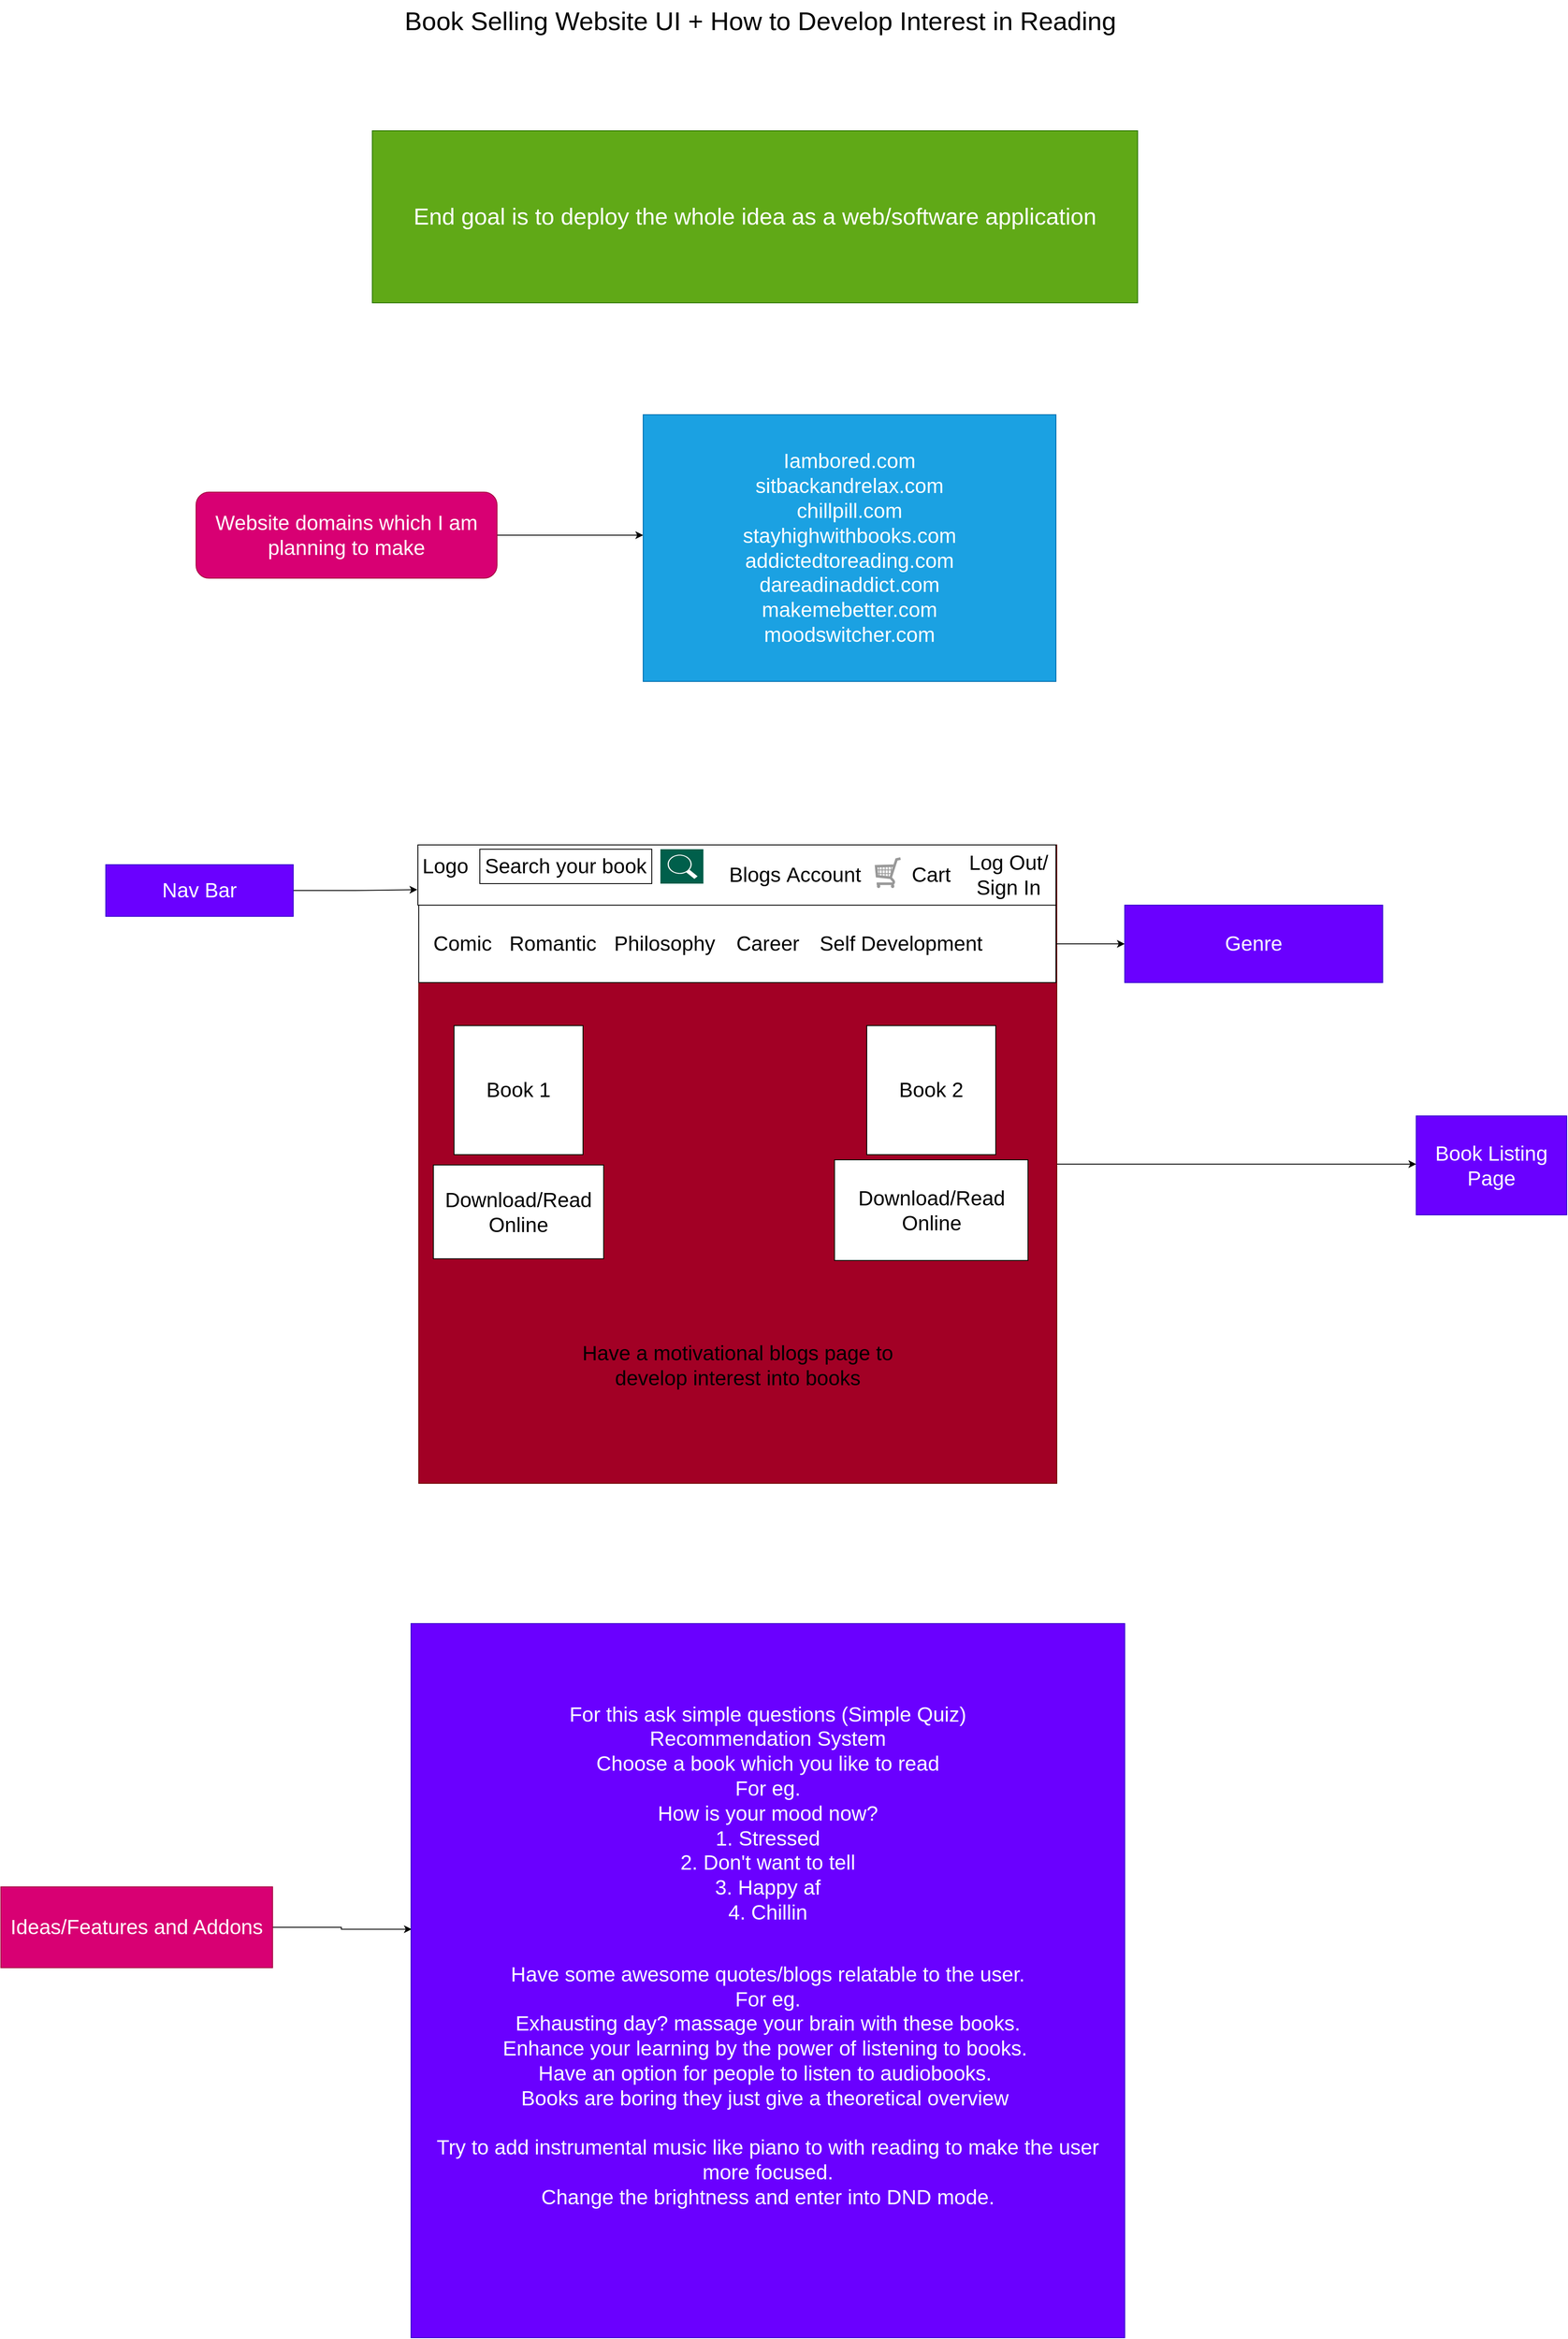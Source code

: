 <mxfile version="20.5.0" type="device"><diagram id="VgQSP-yfKfPiHff0yKcS" name="Page-1"><mxGraphModel dx="2003" dy="2271" grid="0" gridSize="10" guides="1" tooltips="1" connect="1" arrows="1" fold="1" page="0" pageScale="1" pageWidth="1100" pageHeight="850" math="0" shadow="0"><root><mxCell id="0"/><mxCell id="1" parent="0"/><mxCell id="deeEAm5cyGer2rJuxY0K-14" value="" style="edgeStyle=orthogonalEdgeStyle;rounded=0;orthogonalLoop=1;jettySize=auto;html=1;fontSize=24;" parent="1" source="riXDcnUNJQqcICJD2gT_-1" target="deeEAm5cyGer2rJuxY0K-13" edge="1"><mxGeometry relative="1" as="geometry"><Array as="points"><mxPoint x="1109" y="71"/><mxPoint x="1109" y="71"/></Array></mxGeometry></mxCell><mxCell id="riXDcnUNJQqcICJD2gT_-1" value="" style="whiteSpace=wrap;html=1;aspect=fixed;fillColor=#a20025;fontColor=#ffffff;strokeColor=#6F0000;" parent="1" vertex="1"><mxGeometry x="59" y="-300" width="742" height="742" as="geometry"/></mxCell><mxCell id="riXDcnUNJQqcICJD2gT_-2" value="Book Selling Website UI + How to Develop Interest in Reading&amp;nbsp;" style="text;html=1;align=center;verticalAlign=middle;resizable=0;points=[];autosize=1;strokeColor=none;fillColor=none;fontSize=30;" parent="1" vertex="1"><mxGeometry x="33" y="-1282" width="854" height="48" as="geometry"/></mxCell><mxCell id="riXDcnUNJQqcICJD2gT_-11" value="" style="rounded=0;whiteSpace=wrap;html=1;fontSize=24;" parent="1" vertex="1"><mxGeometry x="58" y="-300" width="742" height="70" as="geometry"/></mxCell><mxCell id="riXDcnUNJQqcICJD2gT_-12" value="Search your book" style="rounded=0;whiteSpace=wrap;html=1;fontSize=24;" parent="1" vertex="1"><mxGeometry x="130" y="-295" width="200" height="40" as="geometry"/></mxCell><mxCell id="riXDcnUNJQqcICJD2gT_-14" value="" style="sketch=0;pointerEvents=1;shadow=0;dashed=0;html=1;strokeColor=none;fillColor=#005F4B;labelPosition=center;verticalLabelPosition=bottom;verticalAlign=top;align=center;outlineConnect=0;shape=mxgraph.veeam2.magnifying_glass;fontSize=24;" parent="1" vertex="1"><mxGeometry x="340" y="-295" width="50" height="40" as="geometry"/></mxCell><mxCell id="riXDcnUNJQqcICJD2gT_-16" value="Logo" style="text;html=1;strokeColor=none;fillColor=none;align=center;verticalAlign=middle;whiteSpace=wrap;rounded=0;fontSize=24;" parent="1" vertex="1"><mxGeometry x="60" y="-290" width="60" height="30" as="geometry"/></mxCell><mxCell id="riXDcnUNJQqcICJD2gT_-20" value="Account" style="text;html=1;strokeColor=none;fillColor=none;align=center;verticalAlign=middle;whiteSpace=wrap;rounded=0;fontSize=24;" parent="1" vertex="1"><mxGeometry x="480" y="-280" width="100" height="30" as="geometry"/></mxCell><mxCell id="riXDcnUNJQqcICJD2gT_-23" value="Log Out/&lt;br&gt;Sign In" style="text;html=1;strokeColor=none;fillColor=none;align=center;verticalAlign=middle;whiteSpace=wrap;rounded=0;fontSize=24;" parent="1" vertex="1"><mxGeometry x="680" y="-280" width="130" height="30" as="geometry"/></mxCell><mxCell id="riXDcnUNJQqcICJD2gT_-24" style="edgeStyle=orthogonalEdgeStyle;rounded=0;orthogonalLoop=1;jettySize=auto;html=1;exitX=0.5;exitY=1;exitDx=0;exitDy=0;fontSize=24;" parent="1" source="riXDcnUNJQqcICJD2gT_-12" target="riXDcnUNJQqcICJD2gT_-12" edge="1"><mxGeometry relative="1" as="geometry"/></mxCell><mxCell id="riXDcnUNJQqcICJD2gT_-26" value="" style="whiteSpace=wrap;html=1;aspect=fixed;fontSize=24;" parent="1" vertex="1"><mxGeometry x="100" y="-90" width="150" height="150" as="geometry"/></mxCell><mxCell id="riXDcnUNJQqcICJD2gT_-30" value="" style="whiteSpace=wrap;html=1;aspect=fixed;fontSize=24;" parent="1" vertex="1"><mxGeometry x="580" y="-90" width="150" height="150" as="geometry"/></mxCell><mxCell id="riXDcnUNJQqcICJD2gT_-32" value="Book 1" style="text;html=1;strokeColor=none;fillColor=none;align=center;verticalAlign=middle;whiteSpace=wrap;rounded=0;fontSize=24;" parent="1" vertex="1"><mxGeometry x="130" y="-30" width="90" height="30" as="geometry"/></mxCell><mxCell id="riXDcnUNJQqcICJD2gT_-33" value="Book 2&lt;br&gt;" style="text;html=1;strokeColor=none;fillColor=none;align=center;verticalAlign=middle;whiteSpace=wrap;rounded=0;fontSize=24;" parent="1" vertex="1"><mxGeometry x="595" y="-30" width="120" height="30" as="geometry"/></mxCell><mxCell id="deeEAm5cyGer2rJuxY0K-8" value="" style="edgeStyle=orthogonalEdgeStyle;rounded=0;orthogonalLoop=1;jettySize=auto;html=1;fontSize=24;" parent="1" source="riXDcnUNJQqcICJD2gT_-43" target="deeEAm5cyGer2rJuxY0K-7" edge="1"><mxGeometry relative="1" as="geometry"/></mxCell><mxCell id="riXDcnUNJQqcICJD2gT_-43" value="" style="rounded=0;whiteSpace=wrap;html=1;fontSize=24;" parent="1" vertex="1"><mxGeometry x="59" y="-230" width="741" height="90" as="geometry"/></mxCell><mxCell id="riXDcnUNJQqcICJD2gT_-44" value="Comic" style="text;html=1;strokeColor=none;fillColor=none;align=center;verticalAlign=middle;whiteSpace=wrap;rounded=0;fontSize=24;" parent="1" vertex="1"><mxGeometry x="70" y="-200" width="80" height="30" as="geometry"/></mxCell><mxCell id="riXDcnUNJQqcICJD2gT_-45" value="Romantic" style="text;html=1;strokeColor=none;fillColor=none;align=center;verticalAlign=middle;whiteSpace=wrap;rounded=0;fontSize=24;" parent="1" vertex="1"><mxGeometry x="160" y="-200" width="110" height="30" as="geometry"/></mxCell><mxCell id="riXDcnUNJQqcICJD2gT_-46" value="Philosophy" style="text;html=1;strokeColor=none;fillColor=none;align=center;verticalAlign=middle;whiteSpace=wrap;rounded=0;fontSize=24;" parent="1" vertex="1"><mxGeometry x="280" y="-200" width="130" height="30" as="geometry"/></mxCell><mxCell id="riXDcnUNJQqcICJD2gT_-47" value="Career" style="text;html=1;strokeColor=none;fillColor=none;align=center;verticalAlign=middle;whiteSpace=wrap;rounded=0;fontSize=24;" parent="1" vertex="1"><mxGeometry x="410" y="-200" width="110" height="30" as="geometry"/></mxCell><mxCell id="riXDcnUNJQqcICJD2gT_-48" value="Self Development" style="text;html=1;strokeColor=none;fillColor=none;align=center;verticalAlign=middle;whiteSpace=wrap;rounded=0;fontSize=24;" parent="1" vertex="1"><mxGeometry x="490" y="-200" width="260" height="30" as="geometry"/></mxCell><mxCell id="riXDcnUNJQqcICJD2gT_-50" value="Cart" style="text;html=1;strokeColor=none;fillColor=none;align=center;verticalAlign=middle;whiteSpace=wrap;rounded=0;fontSize=24;" parent="1" vertex="1"><mxGeometry x="625" y="-280" width="60" height="30" as="geometry"/></mxCell><mxCell id="riXDcnUNJQqcICJD2gT_-51" value="" style="verticalLabelPosition=bottom;shadow=0;dashed=0;align=center;html=1;verticalAlign=top;strokeWidth=1;shape=mxgraph.mockup.misc.shoppingCart;strokeColor=#999999;fontSize=24;" parent="1" vertex="1"><mxGeometry x="590" y="-285" width="30" height="35" as="geometry"/></mxCell><mxCell id="riXDcnUNJQqcICJD2gT_-56" value="Download/Read Online" style="rounded=0;whiteSpace=wrap;html=1;fontSize=24;" parent="1" vertex="1"><mxGeometry x="76" y="72" width="198" height="109" as="geometry"/></mxCell><mxCell id="riXDcnUNJQqcICJD2gT_-57" value="Download/Read Online" style="rounded=0;whiteSpace=wrap;html=1;fontSize=24;" parent="1" vertex="1"><mxGeometry x="542.5" y="66" width="225" height="117" as="geometry"/></mxCell><mxCell id="deeEAm5cyGer2rJuxY0K-1" value="&lt;span style=&quot;font-size: 24px;&quot;&gt;Have a motivational blogs page to develop interest into books&lt;/span&gt;" style="text;html=1;strokeColor=none;fillColor=none;align=center;verticalAlign=middle;whiteSpace=wrap;rounded=0;" parent="1" vertex="1"><mxGeometry x="240" y="210" width="380" height="190" as="geometry"/></mxCell><mxCell id="deeEAm5cyGer2rJuxY0K-5" style="edgeStyle=orthogonalEdgeStyle;rounded=0;orthogonalLoop=1;jettySize=auto;html=1;exitX=1;exitY=0.5;exitDx=0;exitDy=0;entryX=0;entryY=0.5;entryDx=0;entryDy=0;fontSize=24;" parent="1" source="deeEAm5cyGer2rJuxY0K-4" edge="1"><mxGeometry relative="1" as="geometry"><mxPoint x="320" y="-660.0" as="targetPoint"/></mxGeometry></mxCell><mxCell id="deeEAm5cyGer2rJuxY0K-4" value="Website domains which I am planning to make" style="rounded=1;whiteSpace=wrap;html=1;fontSize=24;fillColor=#d80073;fontColor=#ffffff;strokeColor=#A50040;" parent="1" vertex="1"><mxGeometry x="-200" y="-710" width="350" height="100" as="geometry"/></mxCell><mxCell id="deeEAm5cyGer2rJuxY0K-6" value="Iambored.com&lt;br&gt;sitbackandrelax.com&lt;br&gt;chillpill.com&lt;br&gt;stayhighwithbooks.com&lt;br&gt;addictedtoreading.com&lt;br&gt;dareadinaddict.com&lt;br&gt;makemebetter.com&lt;br&gt;moodswitcher.com" style="rounded=0;whiteSpace=wrap;html=1;fontSize=24;fillColor=#1ba1e2;fontColor=#ffffff;strokeColor=#006EAF;" parent="1" vertex="1"><mxGeometry x="320" y="-800" width="480" height="310" as="geometry"/></mxCell><mxCell id="deeEAm5cyGer2rJuxY0K-7" value="Genre" style="rounded=0;whiteSpace=wrap;html=1;fontSize=24;fillColor=#6a00ff;fontColor=#ffffff;strokeColor=#3700CC;" parent="1" vertex="1"><mxGeometry x="880" y="-230" width="300" height="90" as="geometry"/></mxCell><mxCell id="deeEAm5cyGer2rJuxY0K-9" value="Blogs" style="text;html=1;strokeColor=none;fillColor=none;align=center;verticalAlign=middle;whiteSpace=wrap;rounded=0;fontSize=24;" parent="1" vertex="1"><mxGeometry x="420" y="-280" width="60" height="30" as="geometry"/></mxCell><mxCell id="deeEAm5cyGer2rJuxY0K-10" value="&lt;font style=&quot;font-size: 27px;&quot;&gt;End goal is to deploy the whole idea as a web/software application&lt;/font&gt;" style="rounded=0;whiteSpace=wrap;html=1;fontSize=24;fillColor=#60a917;fontColor=#ffffff;strokeColor=#2D7600;" parent="1" vertex="1"><mxGeometry x="5" y="-1130" width="890" height="200" as="geometry"/></mxCell><mxCell id="deeEAm5cyGer2rJuxY0K-13" value="&lt;font style=&quot;font-size: 24px;&quot;&gt;Book Listing Page&lt;/font&gt;" style="whiteSpace=wrap;html=1;fillColor=#6a00ff;fontColor=#ffffff;strokeColor=#3700CC;" parent="1" vertex="1"><mxGeometry x="1219" y="15" width="175" height="115" as="geometry"/></mxCell><mxCell id="qLJ9vH0BhkKJc6AUSR1A-5" style="edgeStyle=orthogonalEdgeStyle;rounded=0;orthogonalLoop=1;jettySize=auto;html=1;exitX=1;exitY=0.5;exitDx=0;exitDy=0;entryX=0.001;entryY=0.428;entryDx=0;entryDy=0;entryPerimeter=0;" parent="1" source="deeEAm5cyGer2rJuxY0K-15" target="qLJ9vH0BhkKJc6AUSR1A-4" edge="1"><mxGeometry relative="1" as="geometry"><Array as="points"><mxPoint x="-31" y="958"/><mxPoint x="-31" y="960"/></Array></mxGeometry></mxCell><mxCell id="deeEAm5cyGer2rJuxY0K-15" value="Ideas/Features and Addons" style="whiteSpace=wrap;html=1;fontSize=24;fillColor=#d80073;fontColor=#ffffff;strokeColor=#A50040;verticalAlign=middle;" parent="1" vertex="1"><mxGeometry x="-427" y="911" width="316" height="94" as="geometry"/></mxCell><mxCell id="qLJ9vH0BhkKJc6AUSR1A-4" value="&lt;span style=&quot;font-size: 24px;&quot;&gt;For this ask simple questions (Simple Quiz)&lt;/span&gt;&lt;br style=&quot;font-size: 24px;&quot;&gt;&lt;span style=&quot;font-size: 24px;&quot;&gt;Recommendation System&lt;/span&gt;&lt;br style=&quot;font-size: 24px;&quot;&gt;&lt;span style=&quot;font-size: 24px;&quot;&gt;Choose a book which you like to read&lt;/span&gt;&lt;br style=&quot;font-size: 24px;&quot;&gt;&lt;span style=&quot;font-size: 24px;&quot;&gt;For eg.&lt;/span&gt;&lt;br style=&quot;font-size: 24px;&quot;&gt;&lt;span style=&quot;font-size: 24px;&quot;&gt;How is your mood now?&lt;/span&gt;&lt;br style=&quot;font-size: 24px;&quot;&gt;&lt;span style=&quot;font-size: 24px;&quot;&gt;1. Stressed&lt;/span&gt;&lt;br style=&quot;font-size: 24px;&quot;&gt;&lt;span style=&quot;font-size: 24px;&quot;&gt;2. Don't want to tell&lt;/span&gt;&lt;br style=&quot;font-size: 24px;&quot;&gt;&lt;span style=&quot;font-size: 24px;&quot;&gt;3. Happy af&lt;/span&gt;&lt;br style=&quot;font-size: 24px;&quot;&gt;&lt;span style=&quot;font-size: 24px;&quot;&gt;4. Chillin&lt;/span&gt;&lt;br style=&quot;font-size: 24px;&quot;&gt;&lt;br style=&quot;font-size: 24px;&quot;&gt;&lt;br style=&quot;font-size: 24px;&quot;&gt;&lt;br style=&quot;font-size: 24px;&quot;&gt;&lt;span style=&quot;font-size: 24px;&quot;&gt;Have some awesome quotes/blogs relatable to the user.&lt;/span&gt;&lt;br style=&quot;font-size: 24px;&quot;&gt;&lt;span style=&quot;font-size: 24px;&quot;&gt;For eg.&lt;/span&gt;&lt;br style=&quot;font-size: 24px;&quot;&gt;&lt;span style=&quot;font-size: 24px;&quot;&gt;Exhausting day? massage your brain with these books.&lt;/span&gt;&lt;br style=&quot;font-size: 24px;&quot;&gt;&lt;span style=&quot;font-size: 24px;&quot;&gt;Enhance your learning by the power of listening to books.&amp;nbsp;&lt;/span&gt;&lt;br style=&quot;font-size: 24px;&quot;&gt;&lt;span style=&quot;font-size: 24px;&quot;&gt;Have an option for people to listen to audiobooks.&amp;nbsp;&lt;/span&gt;&lt;br style=&quot;font-size: 24px;&quot;&gt;&lt;span style=&quot;font-size: 24px;&quot;&gt;Books are boring they just give a theoretical overview&amp;nbsp;&lt;br&gt;&lt;br&gt;Try to add instrumental music like piano to with reading to make the user more focused.&lt;br&gt;Change the brightness and enter into DND mode.&lt;br&gt;&lt;br&gt;&lt;br&gt;&lt;/span&gt;" style="whiteSpace=wrap;html=1;aspect=fixed;fillColor=#6a00ff;strokeColor=#3700CC;fontColor=#ffffff;" parent="1" vertex="1"><mxGeometry x="50" y="605" width="830" height="830" as="geometry"/></mxCell><mxCell id="qLJ9vH0BhkKJc6AUSR1A-21" style="edgeStyle=orthogonalEdgeStyle;rounded=0;orthogonalLoop=1;jettySize=auto;html=1;exitX=1;exitY=0.5;exitDx=0;exitDy=0;" parent="1" source="qLJ9vH0BhkKJc6AUSR1A-20" edge="1"><mxGeometry relative="1" as="geometry"><mxPoint x="57.333" y="-248" as="targetPoint"/></mxGeometry></mxCell><mxCell id="qLJ9vH0BhkKJc6AUSR1A-20" value="&lt;font style=&quot;font-size: 24px;&quot;&gt;Nav Bar&lt;/font&gt;" style="rounded=0;whiteSpace=wrap;html=1;fillColor=#6a00ff;fontColor=#ffffff;strokeColor=#3700CC;" parent="1" vertex="1"><mxGeometry x="-305" y="-277" width="218" height="60" as="geometry"/></mxCell></root></mxGraphModel></diagram></mxfile>